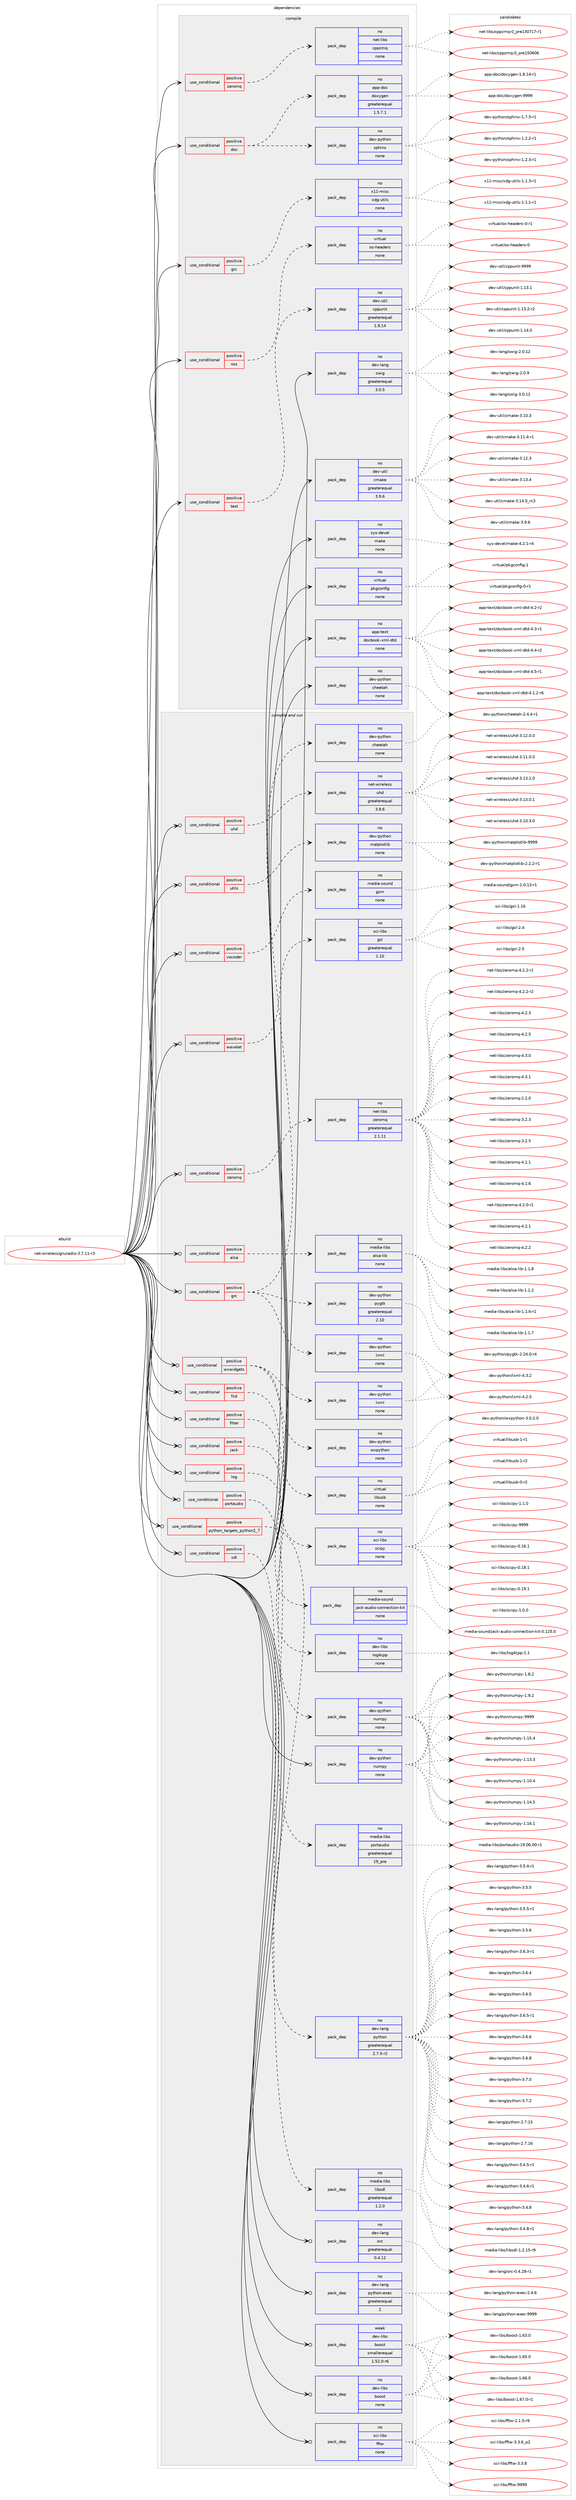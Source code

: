 digraph prolog {

# *************
# Graph options
# *************

newrank=true;
concentrate=true;
compound=true;
graph [rankdir=LR,fontname=Helvetica,fontsize=10,ranksep=1.5];#, ranksep=2.5, nodesep=0.2];
edge  [arrowhead=vee];
node  [fontname=Helvetica,fontsize=10];

# **********
# The ebuild
# **********

subgraph cluster_leftcol {
color=gray;
rank=same;
label=<<i>ebuild</i>>;
id [label="net-wireless/gnuradio-3.7.11-r3", color=red, width=4, href="../net-wireless/gnuradio-3.7.11-r3.svg"];
}

# ****************
# The dependencies
# ****************

subgraph cluster_midcol {
color=gray;
label=<<i>dependencies</i>>;
subgraph cluster_compile {
fillcolor="#eeeeee";
style=filled;
label=<<i>compile</i>>;
subgraph cond451208 {
dependency1680086 [label=<<TABLE BORDER="0" CELLBORDER="1" CELLSPACING="0" CELLPADDING="4"><TR><TD ROWSPAN="3" CELLPADDING="10">use_conditional</TD></TR><TR><TD>positive</TD></TR><TR><TD>doc</TD></TR></TABLE>>, shape=none, color=red];
subgraph pack1201374 {
dependency1680087 [label=<<TABLE BORDER="0" CELLBORDER="1" CELLSPACING="0" CELLPADDING="4" WIDTH="220"><TR><TD ROWSPAN="6" CELLPADDING="30">pack_dep</TD></TR><TR><TD WIDTH="110">no</TD></TR><TR><TD>app-doc</TD></TR><TR><TD>doxygen</TD></TR><TR><TD>greaterequal</TD></TR><TR><TD>1.5.7.1</TD></TR></TABLE>>, shape=none, color=blue];
}
dependency1680086:e -> dependency1680087:w [weight=20,style="dashed",arrowhead="vee"];
subgraph pack1201375 {
dependency1680088 [label=<<TABLE BORDER="0" CELLBORDER="1" CELLSPACING="0" CELLPADDING="4" WIDTH="220"><TR><TD ROWSPAN="6" CELLPADDING="30">pack_dep</TD></TR><TR><TD WIDTH="110">no</TD></TR><TR><TD>dev-python</TD></TR><TR><TD>sphinx</TD></TR><TR><TD>none</TD></TR><TR><TD></TD></TR></TABLE>>, shape=none, color=blue];
}
dependency1680086:e -> dependency1680088:w [weight=20,style="dashed",arrowhead="vee"];
}
id:e -> dependency1680086:w [weight=20,style="solid",arrowhead="vee"];
subgraph cond451209 {
dependency1680089 [label=<<TABLE BORDER="0" CELLBORDER="1" CELLSPACING="0" CELLPADDING="4"><TR><TD ROWSPAN="3" CELLPADDING="10">use_conditional</TD></TR><TR><TD>positive</TD></TR><TR><TD>grc</TD></TR></TABLE>>, shape=none, color=red];
subgraph pack1201376 {
dependency1680090 [label=<<TABLE BORDER="0" CELLBORDER="1" CELLSPACING="0" CELLPADDING="4" WIDTH="220"><TR><TD ROWSPAN="6" CELLPADDING="30">pack_dep</TD></TR><TR><TD WIDTH="110">no</TD></TR><TR><TD>x11-misc</TD></TR><TR><TD>xdg-utils</TD></TR><TR><TD>none</TD></TR><TR><TD></TD></TR></TABLE>>, shape=none, color=blue];
}
dependency1680089:e -> dependency1680090:w [weight=20,style="dashed",arrowhead="vee"];
}
id:e -> dependency1680089:w [weight=20,style="solid",arrowhead="vee"];
subgraph cond451210 {
dependency1680091 [label=<<TABLE BORDER="0" CELLBORDER="1" CELLSPACING="0" CELLPADDING="4"><TR><TD ROWSPAN="3" CELLPADDING="10">use_conditional</TD></TR><TR><TD>positive</TD></TR><TR><TD>oss</TD></TR></TABLE>>, shape=none, color=red];
subgraph pack1201377 {
dependency1680092 [label=<<TABLE BORDER="0" CELLBORDER="1" CELLSPACING="0" CELLPADDING="4" WIDTH="220"><TR><TD ROWSPAN="6" CELLPADDING="30">pack_dep</TD></TR><TR><TD WIDTH="110">no</TD></TR><TR><TD>virtual</TD></TR><TR><TD>os-headers</TD></TR><TR><TD>none</TD></TR><TR><TD></TD></TR></TABLE>>, shape=none, color=blue];
}
dependency1680091:e -> dependency1680092:w [weight=20,style="dashed",arrowhead="vee"];
}
id:e -> dependency1680091:w [weight=20,style="solid",arrowhead="vee"];
subgraph cond451211 {
dependency1680093 [label=<<TABLE BORDER="0" CELLBORDER="1" CELLSPACING="0" CELLPADDING="4"><TR><TD ROWSPAN="3" CELLPADDING="10">use_conditional</TD></TR><TR><TD>positive</TD></TR><TR><TD>test</TD></TR></TABLE>>, shape=none, color=red];
subgraph pack1201378 {
dependency1680094 [label=<<TABLE BORDER="0" CELLBORDER="1" CELLSPACING="0" CELLPADDING="4" WIDTH="220"><TR><TD ROWSPAN="6" CELLPADDING="30">pack_dep</TD></TR><TR><TD WIDTH="110">no</TD></TR><TR><TD>dev-util</TD></TR><TR><TD>cppunit</TD></TR><TR><TD>greaterequal</TD></TR><TR><TD>1.9.14</TD></TR></TABLE>>, shape=none, color=blue];
}
dependency1680093:e -> dependency1680094:w [weight=20,style="dashed",arrowhead="vee"];
}
id:e -> dependency1680093:w [weight=20,style="solid",arrowhead="vee"];
subgraph cond451212 {
dependency1680095 [label=<<TABLE BORDER="0" CELLBORDER="1" CELLSPACING="0" CELLPADDING="4"><TR><TD ROWSPAN="3" CELLPADDING="10">use_conditional</TD></TR><TR><TD>positive</TD></TR><TR><TD>zeromq</TD></TR></TABLE>>, shape=none, color=red];
subgraph pack1201379 {
dependency1680096 [label=<<TABLE BORDER="0" CELLBORDER="1" CELLSPACING="0" CELLPADDING="4" WIDTH="220"><TR><TD ROWSPAN="6" CELLPADDING="30">pack_dep</TD></TR><TR><TD WIDTH="110">no</TD></TR><TR><TD>net-libs</TD></TR><TR><TD>cppzmq</TD></TR><TR><TD>none</TD></TR><TR><TD></TD></TR></TABLE>>, shape=none, color=blue];
}
dependency1680095:e -> dependency1680096:w [weight=20,style="dashed",arrowhead="vee"];
}
id:e -> dependency1680095:w [weight=20,style="solid",arrowhead="vee"];
subgraph pack1201380 {
dependency1680097 [label=<<TABLE BORDER="0" CELLBORDER="1" CELLSPACING="0" CELLPADDING="4" WIDTH="220"><TR><TD ROWSPAN="6" CELLPADDING="30">pack_dep</TD></TR><TR><TD WIDTH="110">no</TD></TR><TR><TD>app-text</TD></TR><TR><TD>docbook-xml-dtd</TD></TR><TR><TD>none</TD></TR><TR><TD></TD></TR></TABLE>>, shape=none, color=blue];
}
id:e -> dependency1680097:w [weight=20,style="solid",arrowhead="vee"];
subgraph pack1201381 {
dependency1680098 [label=<<TABLE BORDER="0" CELLBORDER="1" CELLSPACING="0" CELLPADDING="4" WIDTH="220"><TR><TD ROWSPAN="6" CELLPADDING="30">pack_dep</TD></TR><TR><TD WIDTH="110">no</TD></TR><TR><TD>dev-lang</TD></TR><TR><TD>swig</TD></TR><TR><TD>greaterequal</TD></TR><TR><TD>3.0.5</TD></TR></TABLE>>, shape=none, color=blue];
}
id:e -> dependency1680098:w [weight=20,style="solid",arrowhead="vee"];
subgraph pack1201382 {
dependency1680099 [label=<<TABLE BORDER="0" CELLBORDER="1" CELLSPACING="0" CELLPADDING="4" WIDTH="220"><TR><TD ROWSPAN="6" CELLPADDING="30">pack_dep</TD></TR><TR><TD WIDTH="110">no</TD></TR><TR><TD>dev-python</TD></TR><TR><TD>cheetah</TD></TR><TR><TD>none</TD></TR><TR><TD></TD></TR></TABLE>>, shape=none, color=blue];
}
id:e -> dependency1680099:w [weight=20,style="solid",arrowhead="vee"];
subgraph pack1201383 {
dependency1680100 [label=<<TABLE BORDER="0" CELLBORDER="1" CELLSPACING="0" CELLPADDING="4" WIDTH="220"><TR><TD ROWSPAN="6" CELLPADDING="30">pack_dep</TD></TR><TR><TD WIDTH="110">no</TD></TR><TR><TD>dev-util</TD></TR><TR><TD>cmake</TD></TR><TR><TD>greaterequal</TD></TR><TR><TD>3.9.6</TD></TR></TABLE>>, shape=none, color=blue];
}
id:e -> dependency1680100:w [weight=20,style="solid",arrowhead="vee"];
subgraph pack1201384 {
dependency1680101 [label=<<TABLE BORDER="0" CELLBORDER="1" CELLSPACING="0" CELLPADDING="4" WIDTH="220"><TR><TD ROWSPAN="6" CELLPADDING="30">pack_dep</TD></TR><TR><TD WIDTH="110">no</TD></TR><TR><TD>sys-devel</TD></TR><TR><TD>make</TD></TR><TR><TD>none</TD></TR><TR><TD></TD></TR></TABLE>>, shape=none, color=blue];
}
id:e -> dependency1680101:w [weight=20,style="solid",arrowhead="vee"];
subgraph pack1201385 {
dependency1680102 [label=<<TABLE BORDER="0" CELLBORDER="1" CELLSPACING="0" CELLPADDING="4" WIDTH="220"><TR><TD ROWSPAN="6" CELLPADDING="30">pack_dep</TD></TR><TR><TD WIDTH="110">no</TD></TR><TR><TD>virtual</TD></TR><TR><TD>pkgconfig</TD></TR><TR><TD>none</TD></TR><TR><TD></TD></TR></TABLE>>, shape=none, color=blue];
}
id:e -> dependency1680102:w [weight=20,style="solid",arrowhead="vee"];
}
subgraph cluster_compileandrun {
fillcolor="#eeeeee";
style=filled;
label=<<i>compile and run</i>>;
subgraph cond451213 {
dependency1680103 [label=<<TABLE BORDER="0" CELLBORDER="1" CELLSPACING="0" CELLPADDING="4"><TR><TD ROWSPAN="3" CELLPADDING="10">use_conditional</TD></TR><TR><TD>positive</TD></TR><TR><TD>alsa</TD></TR></TABLE>>, shape=none, color=red];
subgraph pack1201386 {
dependency1680104 [label=<<TABLE BORDER="0" CELLBORDER="1" CELLSPACING="0" CELLPADDING="4" WIDTH="220"><TR><TD ROWSPAN="6" CELLPADDING="30">pack_dep</TD></TR><TR><TD WIDTH="110">no</TD></TR><TR><TD>media-libs</TD></TR><TR><TD>alsa-lib</TD></TR><TR><TD>none</TD></TR><TR><TD></TD></TR></TABLE>>, shape=none, color=blue];
}
dependency1680103:e -> dependency1680104:w [weight=20,style="dashed",arrowhead="vee"];
}
id:e -> dependency1680103:w [weight=20,style="solid",arrowhead="odotvee"];
subgraph cond451214 {
dependency1680105 [label=<<TABLE BORDER="0" CELLBORDER="1" CELLSPACING="0" CELLPADDING="4"><TR><TD ROWSPAN="3" CELLPADDING="10">use_conditional</TD></TR><TR><TD>positive</TD></TR><TR><TD>fcd</TD></TR></TABLE>>, shape=none, color=red];
subgraph pack1201387 {
dependency1680106 [label=<<TABLE BORDER="0" CELLBORDER="1" CELLSPACING="0" CELLPADDING="4" WIDTH="220"><TR><TD ROWSPAN="6" CELLPADDING="30">pack_dep</TD></TR><TR><TD WIDTH="110">no</TD></TR><TR><TD>virtual</TD></TR><TR><TD>libusb</TD></TR><TR><TD>none</TD></TR><TR><TD></TD></TR></TABLE>>, shape=none, color=blue];
}
dependency1680105:e -> dependency1680106:w [weight=20,style="dashed",arrowhead="vee"];
}
id:e -> dependency1680105:w [weight=20,style="solid",arrowhead="odotvee"];
subgraph cond451215 {
dependency1680107 [label=<<TABLE BORDER="0" CELLBORDER="1" CELLSPACING="0" CELLPADDING="4"><TR><TD ROWSPAN="3" CELLPADDING="10">use_conditional</TD></TR><TR><TD>positive</TD></TR><TR><TD>filter</TD></TR></TABLE>>, shape=none, color=red];
subgraph pack1201388 {
dependency1680108 [label=<<TABLE BORDER="0" CELLBORDER="1" CELLSPACING="0" CELLPADDING="4" WIDTH="220"><TR><TD ROWSPAN="6" CELLPADDING="30">pack_dep</TD></TR><TR><TD WIDTH="110">no</TD></TR><TR><TD>sci-libs</TD></TR><TR><TD>scipy</TD></TR><TR><TD>none</TD></TR><TR><TD></TD></TR></TABLE>>, shape=none, color=blue];
}
dependency1680107:e -> dependency1680108:w [weight=20,style="dashed",arrowhead="vee"];
}
id:e -> dependency1680107:w [weight=20,style="solid",arrowhead="odotvee"];
subgraph cond451216 {
dependency1680109 [label=<<TABLE BORDER="0" CELLBORDER="1" CELLSPACING="0" CELLPADDING="4"><TR><TD ROWSPAN="3" CELLPADDING="10">use_conditional</TD></TR><TR><TD>positive</TD></TR><TR><TD>grc</TD></TR></TABLE>>, shape=none, color=red];
subgraph pack1201389 {
dependency1680110 [label=<<TABLE BORDER="0" CELLBORDER="1" CELLSPACING="0" CELLPADDING="4" WIDTH="220"><TR><TD ROWSPAN="6" CELLPADDING="30">pack_dep</TD></TR><TR><TD WIDTH="110">no</TD></TR><TR><TD>dev-python</TD></TR><TR><TD>cheetah</TD></TR><TR><TD>none</TD></TR><TR><TD></TD></TR></TABLE>>, shape=none, color=blue];
}
dependency1680109:e -> dependency1680110:w [weight=20,style="dashed",arrowhead="vee"];
subgraph pack1201390 {
dependency1680111 [label=<<TABLE BORDER="0" CELLBORDER="1" CELLSPACING="0" CELLPADDING="4" WIDTH="220"><TR><TD ROWSPAN="6" CELLPADDING="30">pack_dep</TD></TR><TR><TD WIDTH="110">no</TD></TR><TR><TD>dev-python</TD></TR><TR><TD>lxml</TD></TR><TR><TD>none</TD></TR><TR><TD></TD></TR></TABLE>>, shape=none, color=blue];
}
dependency1680109:e -> dependency1680111:w [weight=20,style="dashed",arrowhead="vee"];
subgraph pack1201391 {
dependency1680112 [label=<<TABLE BORDER="0" CELLBORDER="1" CELLSPACING="0" CELLPADDING="4" WIDTH="220"><TR><TD ROWSPAN="6" CELLPADDING="30">pack_dep</TD></TR><TR><TD WIDTH="110">no</TD></TR><TR><TD>dev-python</TD></TR><TR><TD>pygtk</TD></TR><TR><TD>greaterequal</TD></TR><TR><TD>2.10</TD></TR></TABLE>>, shape=none, color=blue];
}
dependency1680109:e -> dependency1680112:w [weight=20,style="dashed",arrowhead="vee"];
}
id:e -> dependency1680109:w [weight=20,style="solid",arrowhead="odotvee"];
subgraph cond451217 {
dependency1680113 [label=<<TABLE BORDER="0" CELLBORDER="1" CELLSPACING="0" CELLPADDING="4"><TR><TD ROWSPAN="3" CELLPADDING="10">use_conditional</TD></TR><TR><TD>positive</TD></TR><TR><TD>jack</TD></TR></TABLE>>, shape=none, color=red];
subgraph pack1201392 {
dependency1680114 [label=<<TABLE BORDER="0" CELLBORDER="1" CELLSPACING="0" CELLPADDING="4" WIDTH="220"><TR><TD ROWSPAN="6" CELLPADDING="30">pack_dep</TD></TR><TR><TD WIDTH="110">no</TD></TR><TR><TD>media-sound</TD></TR><TR><TD>jack-audio-connection-kit</TD></TR><TR><TD>none</TD></TR><TR><TD></TD></TR></TABLE>>, shape=none, color=blue];
}
dependency1680113:e -> dependency1680114:w [weight=20,style="dashed",arrowhead="vee"];
}
id:e -> dependency1680113:w [weight=20,style="solid",arrowhead="odotvee"];
subgraph cond451218 {
dependency1680115 [label=<<TABLE BORDER="0" CELLBORDER="1" CELLSPACING="0" CELLPADDING="4"><TR><TD ROWSPAN="3" CELLPADDING="10">use_conditional</TD></TR><TR><TD>positive</TD></TR><TR><TD>log</TD></TR></TABLE>>, shape=none, color=red];
subgraph pack1201393 {
dependency1680116 [label=<<TABLE BORDER="0" CELLBORDER="1" CELLSPACING="0" CELLPADDING="4" WIDTH="220"><TR><TD ROWSPAN="6" CELLPADDING="30">pack_dep</TD></TR><TR><TD WIDTH="110">no</TD></TR><TR><TD>dev-libs</TD></TR><TR><TD>log4cpp</TD></TR><TR><TD>none</TD></TR><TR><TD></TD></TR></TABLE>>, shape=none, color=blue];
}
dependency1680115:e -> dependency1680116:w [weight=20,style="dashed",arrowhead="vee"];
}
id:e -> dependency1680115:w [weight=20,style="solid",arrowhead="odotvee"];
subgraph cond451219 {
dependency1680117 [label=<<TABLE BORDER="0" CELLBORDER="1" CELLSPACING="0" CELLPADDING="4"><TR><TD ROWSPAN="3" CELLPADDING="10">use_conditional</TD></TR><TR><TD>positive</TD></TR><TR><TD>portaudio</TD></TR></TABLE>>, shape=none, color=red];
subgraph pack1201394 {
dependency1680118 [label=<<TABLE BORDER="0" CELLBORDER="1" CELLSPACING="0" CELLPADDING="4" WIDTH="220"><TR><TD ROWSPAN="6" CELLPADDING="30">pack_dep</TD></TR><TR><TD WIDTH="110">no</TD></TR><TR><TD>media-libs</TD></TR><TR><TD>portaudio</TD></TR><TR><TD>greaterequal</TD></TR><TR><TD>19_pre</TD></TR></TABLE>>, shape=none, color=blue];
}
dependency1680117:e -> dependency1680118:w [weight=20,style="dashed",arrowhead="vee"];
}
id:e -> dependency1680117:w [weight=20,style="solid",arrowhead="odotvee"];
subgraph cond451220 {
dependency1680119 [label=<<TABLE BORDER="0" CELLBORDER="1" CELLSPACING="0" CELLPADDING="4"><TR><TD ROWSPAN="3" CELLPADDING="10">use_conditional</TD></TR><TR><TD>positive</TD></TR><TR><TD>python_targets_python2_7</TD></TR></TABLE>>, shape=none, color=red];
subgraph pack1201395 {
dependency1680120 [label=<<TABLE BORDER="0" CELLBORDER="1" CELLSPACING="0" CELLPADDING="4" WIDTH="220"><TR><TD ROWSPAN="6" CELLPADDING="30">pack_dep</TD></TR><TR><TD WIDTH="110">no</TD></TR><TR><TD>dev-lang</TD></TR><TR><TD>python</TD></TR><TR><TD>greaterequal</TD></TR><TR><TD>2.7.5-r2</TD></TR></TABLE>>, shape=none, color=blue];
}
dependency1680119:e -> dependency1680120:w [weight=20,style="dashed",arrowhead="vee"];
}
id:e -> dependency1680119:w [weight=20,style="solid",arrowhead="odotvee"];
subgraph cond451221 {
dependency1680121 [label=<<TABLE BORDER="0" CELLBORDER="1" CELLSPACING="0" CELLPADDING="4"><TR><TD ROWSPAN="3" CELLPADDING="10">use_conditional</TD></TR><TR><TD>positive</TD></TR><TR><TD>sdl</TD></TR></TABLE>>, shape=none, color=red];
subgraph pack1201396 {
dependency1680122 [label=<<TABLE BORDER="0" CELLBORDER="1" CELLSPACING="0" CELLPADDING="4" WIDTH="220"><TR><TD ROWSPAN="6" CELLPADDING="30">pack_dep</TD></TR><TR><TD WIDTH="110">no</TD></TR><TR><TD>media-libs</TD></TR><TR><TD>libsdl</TD></TR><TR><TD>greaterequal</TD></TR><TR><TD>1.2.0</TD></TR></TABLE>>, shape=none, color=blue];
}
dependency1680121:e -> dependency1680122:w [weight=20,style="dashed",arrowhead="vee"];
}
id:e -> dependency1680121:w [weight=20,style="solid",arrowhead="odotvee"];
subgraph cond451222 {
dependency1680123 [label=<<TABLE BORDER="0" CELLBORDER="1" CELLSPACING="0" CELLPADDING="4"><TR><TD ROWSPAN="3" CELLPADDING="10">use_conditional</TD></TR><TR><TD>positive</TD></TR><TR><TD>uhd</TD></TR></TABLE>>, shape=none, color=red];
subgraph pack1201397 {
dependency1680124 [label=<<TABLE BORDER="0" CELLBORDER="1" CELLSPACING="0" CELLPADDING="4" WIDTH="220"><TR><TD ROWSPAN="6" CELLPADDING="30">pack_dep</TD></TR><TR><TD WIDTH="110">no</TD></TR><TR><TD>net-wireless</TD></TR><TR><TD>uhd</TD></TR><TR><TD>greaterequal</TD></TR><TR><TD>3.9.6</TD></TR></TABLE>>, shape=none, color=blue];
}
dependency1680123:e -> dependency1680124:w [weight=20,style="dashed",arrowhead="vee"];
}
id:e -> dependency1680123:w [weight=20,style="solid",arrowhead="odotvee"];
subgraph cond451223 {
dependency1680125 [label=<<TABLE BORDER="0" CELLBORDER="1" CELLSPACING="0" CELLPADDING="4"><TR><TD ROWSPAN="3" CELLPADDING="10">use_conditional</TD></TR><TR><TD>positive</TD></TR><TR><TD>utils</TD></TR></TABLE>>, shape=none, color=red];
subgraph pack1201398 {
dependency1680126 [label=<<TABLE BORDER="0" CELLBORDER="1" CELLSPACING="0" CELLPADDING="4" WIDTH="220"><TR><TD ROWSPAN="6" CELLPADDING="30">pack_dep</TD></TR><TR><TD WIDTH="110">no</TD></TR><TR><TD>dev-python</TD></TR><TR><TD>matplotlib</TD></TR><TR><TD>none</TD></TR><TR><TD></TD></TR></TABLE>>, shape=none, color=blue];
}
dependency1680125:e -> dependency1680126:w [weight=20,style="dashed",arrowhead="vee"];
}
id:e -> dependency1680125:w [weight=20,style="solid",arrowhead="odotvee"];
subgraph cond451224 {
dependency1680127 [label=<<TABLE BORDER="0" CELLBORDER="1" CELLSPACING="0" CELLPADDING="4"><TR><TD ROWSPAN="3" CELLPADDING="10">use_conditional</TD></TR><TR><TD>positive</TD></TR><TR><TD>vocoder</TD></TR></TABLE>>, shape=none, color=red];
subgraph pack1201399 {
dependency1680128 [label=<<TABLE BORDER="0" CELLBORDER="1" CELLSPACING="0" CELLPADDING="4" WIDTH="220"><TR><TD ROWSPAN="6" CELLPADDING="30">pack_dep</TD></TR><TR><TD WIDTH="110">no</TD></TR><TR><TD>media-sound</TD></TR><TR><TD>gsm</TD></TR><TR><TD>none</TD></TR><TR><TD></TD></TR></TABLE>>, shape=none, color=blue];
}
dependency1680127:e -> dependency1680128:w [weight=20,style="dashed",arrowhead="vee"];
}
id:e -> dependency1680127:w [weight=20,style="solid",arrowhead="odotvee"];
subgraph cond451225 {
dependency1680129 [label=<<TABLE BORDER="0" CELLBORDER="1" CELLSPACING="0" CELLPADDING="4"><TR><TD ROWSPAN="3" CELLPADDING="10">use_conditional</TD></TR><TR><TD>positive</TD></TR><TR><TD>wavelet</TD></TR></TABLE>>, shape=none, color=red];
subgraph pack1201400 {
dependency1680130 [label=<<TABLE BORDER="0" CELLBORDER="1" CELLSPACING="0" CELLPADDING="4" WIDTH="220"><TR><TD ROWSPAN="6" CELLPADDING="30">pack_dep</TD></TR><TR><TD WIDTH="110">no</TD></TR><TR><TD>sci-libs</TD></TR><TR><TD>gsl</TD></TR><TR><TD>greaterequal</TD></TR><TR><TD>1.10</TD></TR></TABLE>>, shape=none, color=blue];
}
dependency1680129:e -> dependency1680130:w [weight=20,style="dashed",arrowhead="vee"];
}
id:e -> dependency1680129:w [weight=20,style="solid",arrowhead="odotvee"];
subgraph cond451226 {
dependency1680131 [label=<<TABLE BORDER="0" CELLBORDER="1" CELLSPACING="0" CELLPADDING="4"><TR><TD ROWSPAN="3" CELLPADDING="10">use_conditional</TD></TR><TR><TD>positive</TD></TR><TR><TD>wxwidgets</TD></TR></TABLE>>, shape=none, color=red];
subgraph pack1201401 {
dependency1680132 [label=<<TABLE BORDER="0" CELLBORDER="1" CELLSPACING="0" CELLPADDING="4" WIDTH="220"><TR><TD ROWSPAN="6" CELLPADDING="30">pack_dep</TD></TR><TR><TD WIDTH="110">no</TD></TR><TR><TD>dev-python</TD></TR><TR><TD>lxml</TD></TR><TR><TD>none</TD></TR><TR><TD></TD></TR></TABLE>>, shape=none, color=blue];
}
dependency1680131:e -> dependency1680132:w [weight=20,style="dashed",arrowhead="vee"];
subgraph pack1201402 {
dependency1680133 [label=<<TABLE BORDER="0" CELLBORDER="1" CELLSPACING="0" CELLPADDING="4" WIDTH="220"><TR><TD ROWSPAN="6" CELLPADDING="30">pack_dep</TD></TR><TR><TD WIDTH="110">no</TD></TR><TR><TD>dev-python</TD></TR><TR><TD>numpy</TD></TR><TR><TD>none</TD></TR><TR><TD></TD></TR></TABLE>>, shape=none, color=blue];
}
dependency1680131:e -> dependency1680133:w [weight=20,style="dashed",arrowhead="vee"];
subgraph pack1201403 {
dependency1680134 [label=<<TABLE BORDER="0" CELLBORDER="1" CELLSPACING="0" CELLPADDING="4" WIDTH="220"><TR><TD ROWSPAN="6" CELLPADDING="30">pack_dep</TD></TR><TR><TD WIDTH="110">no</TD></TR><TR><TD>dev-python</TD></TR><TR><TD>wxpython</TD></TR><TR><TD>none</TD></TR><TR><TD></TD></TR></TABLE>>, shape=none, color=blue];
}
dependency1680131:e -> dependency1680134:w [weight=20,style="dashed",arrowhead="vee"];
}
id:e -> dependency1680131:w [weight=20,style="solid",arrowhead="odotvee"];
subgraph cond451227 {
dependency1680135 [label=<<TABLE BORDER="0" CELLBORDER="1" CELLSPACING="0" CELLPADDING="4"><TR><TD ROWSPAN="3" CELLPADDING="10">use_conditional</TD></TR><TR><TD>positive</TD></TR><TR><TD>zeromq</TD></TR></TABLE>>, shape=none, color=red];
subgraph pack1201404 {
dependency1680136 [label=<<TABLE BORDER="0" CELLBORDER="1" CELLSPACING="0" CELLPADDING="4" WIDTH="220"><TR><TD ROWSPAN="6" CELLPADDING="30">pack_dep</TD></TR><TR><TD WIDTH="110">no</TD></TR><TR><TD>net-libs</TD></TR><TR><TD>zeromq</TD></TR><TR><TD>greaterequal</TD></TR><TR><TD>2.1.11</TD></TR></TABLE>>, shape=none, color=blue];
}
dependency1680135:e -> dependency1680136:w [weight=20,style="dashed",arrowhead="vee"];
}
id:e -> dependency1680135:w [weight=20,style="solid",arrowhead="odotvee"];
subgraph pack1201405 {
dependency1680137 [label=<<TABLE BORDER="0" CELLBORDER="1" CELLSPACING="0" CELLPADDING="4" WIDTH="220"><TR><TD ROWSPAN="6" CELLPADDING="30">pack_dep</TD></TR><TR><TD WIDTH="110">no</TD></TR><TR><TD>dev-lang</TD></TR><TR><TD>orc</TD></TR><TR><TD>greaterequal</TD></TR><TR><TD>0.4.12</TD></TR></TABLE>>, shape=none, color=blue];
}
id:e -> dependency1680137:w [weight=20,style="solid",arrowhead="odotvee"];
subgraph pack1201406 {
dependency1680138 [label=<<TABLE BORDER="0" CELLBORDER="1" CELLSPACING="0" CELLPADDING="4" WIDTH="220"><TR><TD ROWSPAN="6" CELLPADDING="30">pack_dep</TD></TR><TR><TD WIDTH="110">no</TD></TR><TR><TD>dev-lang</TD></TR><TR><TD>python-exec</TD></TR><TR><TD>greaterequal</TD></TR><TR><TD>2</TD></TR></TABLE>>, shape=none, color=blue];
}
id:e -> dependency1680138:w [weight=20,style="solid",arrowhead="odotvee"];
subgraph pack1201407 {
dependency1680139 [label=<<TABLE BORDER="0" CELLBORDER="1" CELLSPACING="0" CELLPADDING="4" WIDTH="220"><TR><TD ROWSPAN="6" CELLPADDING="30">pack_dep</TD></TR><TR><TD WIDTH="110">no</TD></TR><TR><TD>dev-libs</TD></TR><TR><TD>boost</TD></TR><TR><TD>none</TD></TR><TR><TD></TD></TR></TABLE>>, shape=none, color=blue];
}
id:e -> dependency1680139:w [weight=20,style="solid",arrowhead="odotvee"];
subgraph pack1201408 {
dependency1680140 [label=<<TABLE BORDER="0" CELLBORDER="1" CELLSPACING="0" CELLPADDING="4" WIDTH="220"><TR><TD ROWSPAN="6" CELLPADDING="30">pack_dep</TD></TR><TR><TD WIDTH="110">no</TD></TR><TR><TD>dev-python</TD></TR><TR><TD>numpy</TD></TR><TR><TD>none</TD></TR><TR><TD></TD></TR></TABLE>>, shape=none, color=blue];
}
id:e -> dependency1680140:w [weight=20,style="solid",arrowhead="odotvee"];
subgraph pack1201409 {
dependency1680141 [label=<<TABLE BORDER="0" CELLBORDER="1" CELLSPACING="0" CELLPADDING="4" WIDTH="220"><TR><TD ROWSPAN="6" CELLPADDING="30">pack_dep</TD></TR><TR><TD WIDTH="110">no</TD></TR><TR><TD>sci-libs</TD></TR><TR><TD>fftw</TD></TR><TR><TD>none</TD></TR><TR><TD></TD></TR></TABLE>>, shape=none, color=blue];
}
id:e -> dependency1680141:w [weight=20,style="solid",arrowhead="odotvee"];
subgraph pack1201410 {
dependency1680142 [label=<<TABLE BORDER="0" CELLBORDER="1" CELLSPACING="0" CELLPADDING="4" WIDTH="220"><TR><TD ROWSPAN="6" CELLPADDING="30">pack_dep</TD></TR><TR><TD WIDTH="110">weak</TD></TR><TR><TD>dev-libs</TD></TR><TR><TD>boost</TD></TR><TR><TD>smallerequal</TD></TR><TR><TD>1.52.0-r6</TD></TR></TABLE>>, shape=none, color=blue];
}
id:e -> dependency1680142:w [weight=20,style="solid",arrowhead="odotvee"];
}
subgraph cluster_run {
fillcolor="#eeeeee";
style=filled;
label=<<i>run</i>>;
}
}

# **************
# The candidates
# **************

subgraph cluster_choices {
rank=same;
color=gray;
label=<<i>candidates</i>>;

subgraph choice1201374 {
color=black;
nodesep=1;
choice97112112451001119947100111120121103101110454946564649524511449 [label="app-doc/doxygen-1.8.14-r1", color=red, width=4,href="../app-doc/doxygen-1.8.14-r1.svg"];
choice971121124510011199471001111201211031011104557575757 [label="app-doc/doxygen-9999", color=red, width=4,href="../app-doc/doxygen-9999.svg"];
dependency1680087:e -> choice97112112451001119947100111120121103101110454946564649524511449:w [style=dotted,weight="100"];
dependency1680087:e -> choice971121124510011199471001111201211031011104557575757:w [style=dotted,weight="100"];
}
subgraph choice1201375 {
color=black;
nodesep=1;
choice10010111845112121116104111110471151121041051101204549465046504511449 [label="dev-python/sphinx-1.2.2-r1", color=red, width=4,href="../dev-python/sphinx-1.2.2-r1.svg"];
choice10010111845112121116104111110471151121041051101204549465046514511449 [label="dev-python/sphinx-1.2.3-r1", color=red, width=4,href="../dev-python/sphinx-1.2.3-r1.svg"];
choice10010111845112121116104111110471151121041051101204549465546534511449 [label="dev-python/sphinx-1.7.5-r1", color=red, width=4,href="../dev-python/sphinx-1.7.5-r1.svg"];
dependency1680088:e -> choice10010111845112121116104111110471151121041051101204549465046504511449:w [style=dotted,weight="100"];
dependency1680088:e -> choice10010111845112121116104111110471151121041051101204549465046514511449:w [style=dotted,weight="100"];
dependency1680088:e -> choice10010111845112121116104111110471151121041051101204549465546534511449:w [style=dotted,weight="100"];
}
subgraph choice1201376 {
color=black;
nodesep=1;
choice1204949451091051159947120100103451171161051081154549464946494511449 [label="x11-misc/xdg-utils-1.1.1-r1", color=red, width=4,href="../x11-misc/xdg-utils-1.1.1-r1.svg"];
choice1204949451091051159947120100103451171161051081154549464946514511449 [label="x11-misc/xdg-utils-1.1.3-r1", color=red, width=4,href="../x11-misc/xdg-utils-1.1.3-r1.svg"];
dependency1680090:e -> choice1204949451091051159947120100103451171161051081154549464946494511449:w [style=dotted,weight="100"];
dependency1680090:e -> choice1204949451091051159947120100103451171161051081154549464946514511449:w [style=dotted,weight="100"];
}
subgraph choice1201377 {
color=black;
nodesep=1;
choice118105114116117971084711111545104101971001011141154548 [label="virtual/os-headers-0", color=red, width=4,href="../virtual/os-headers-0.svg"];
choice1181051141161179710847111115451041019710010111411545484511449 [label="virtual/os-headers-0-r1", color=red, width=4,href="../virtual/os-headers-0-r1.svg"];
dependency1680092:e -> choice118105114116117971084711111545104101971001011141154548:w [style=dotted,weight="100"];
dependency1680092:e -> choice1181051141161179710847111115451041019710010111411545484511449:w [style=dotted,weight="100"];
}
subgraph choice1201378 {
color=black;
nodesep=1;
choice10010111845117116105108479911211211711010511645494649514649 [label="dev-util/cppunit-1.13.1", color=red, width=4,href="../dev-util/cppunit-1.13.1.svg"];
choice100101118451171161051084799112112117110105116454946495146504511450 [label="dev-util/cppunit-1.13.2-r2", color=red, width=4,href="../dev-util/cppunit-1.13.2-r2.svg"];
choice10010111845117116105108479911211211711010511645494649524648 [label="dev-util/cppunit-1.14.0", color=red, width=4,href="../dev-util/cppunit-1.14.0.svg"];
choice1001011184511711610510847991121121171101051164557575757 [label="dev-util/cppunit-9999", color=red, width=4,href="../dev-util/cppunit-9999.svg"];
dependency1680094:e -> choice10010111845117116105108479911211211711010511645494649514649:w [style=dotted,weight="100"];
dependency1680094:e -> choice100101118451171161051084799112112117110105116454946495146504511450:w [style=dotted,weight="100"];
dependency1680094:e -> choice10010111845117116105108479911211211711010511645494649524648:w [style=dotted,weight="100"];
dependency1680094:e -> choice1001011184511711610510847991121121171101051164557575757:w [style=dotted,weight="100"];
}
subgraph choice1201379 {
color=black;
nodesep=1;
choice110101116451081059811547991121121221091134548951121141014951485549554511449 [label="net-libs/cppzmq-0_pre130717-r1", color=red, width=4,href="../net-libs/cppzmq-0_pre130717-r1.svg"];
choice11010111645108105981154799112112122109113454895112114101495348544854 [label="net-libs/cppzmq-0_pre150606", color=red, width=4,href="../net-libs/cppzmq-0_pre150606.svg"];
dependency1680096:e -> choice110101116451081059811547991121121221091134548951121141014951485549554511449:w [style=dotted,weight="100"];
dependency1680096:e -> choice11010111645108105981154799112112122109113454895112114101495348544854:w [style=dotted,weight="100"];
}
subgraph choice1201380 {
color=black;
nodesep=1;
choice971121124511610112011647100111999811111110745120109108451001161004552464946504511454 [label="app-text/docbook-xml-dtd-4.1.2-r6", color=red, width=4,href="../app-text/docbook-xml-dtd-4.1.2-r6.svg"];
choice97112112451161011201164710011199981111111074512010910845100116100455246504511450 [label="app-text/docbook-xml-dtd-4.2-r2", color=red, width=4,href="../app-text/docbook-xml-dtd-4.2-r2.svg"];
choice97112112451161011201164710011199981111111074512010910845100116100455246514511449 [label="app-text/docbook-xml-dtd-4.3-r1", color=red, width=4,href="../app-text/docbook-xml-dtd-4.3-r1.svg"];
choice97112112451161011201164710011199981111111074512010910845100116100455246524511450 [label="app-text/docbook-xml-dtd-4.4-r2", color=red, width=4,href="../app-text/docbook-xml-dtd-4.4-r2.svg"];
choice97112112451161011201164710011199981111111074512010910845100116100455246534511449 [label="app-text/docbook-xml-dtd-4.5-r1", color=red, width=4,href="../app-text/docbook-xml-dtd-4.5-r1.svg"];
dependency1680097:e -> choice971121124511610112011647100111999811111110745120109108451001161004552464946504511454:w [style=dotted,weight="100"];
dependency1680097:e -> choice97112112451161011201164710011199981111111074512010910845100116100455246504511450:w [style=dotted,weight="100"];
dependency1680097:e -> choice97112112451161011201164710011199981111111074512010910845100116100455246514511449:w [style=dotted,weight="100"];
dependency1680097:e -> choice97112112451161011201164710011199981111111074512010910845100116100455246524511450:w [style=dotted,weight="100"];
dependency1680097:e -> choice97112112451161011201164710011199981111111074512010910845100116100455246534511449:w [style=dotted,weight="100"];
}
subgraph choice1201381 {
color=black;
nodesep=1;
choice10010111845108971101034711511910510345504648464950 [label="dev-lang/swig-2.0.12", color=red, width=4,href="../dev-lang/swig-2.0.12.svg"];
choice100101118451089711010347115119105103455046484657 [label="dev-lang/swig-2.0.9", color=red, width=4,href="../dev-lang/swig-2.0.9.svg"];
choice10010111845108971101034711511910510345514648464950 [label="dev-lang/swig-3.0.12", color=red, width=4,href="../dev-lang/swig-3.0.12.svg"];
dependency1680098:e -> choice10010111845108971101034711511910510345504648464950:w [style=dotted,weight="100"];
dependency1680098:e -> choice100101118451089711010347115119105103455046484657:w [style=dotted,weight="100"];
dependency1680098:e -> choice10010111845108971101034711511910510345514648464950:w [style=dotted,weight="100"];
}
subgraph choice1201382 {
color=black;
nodesep=1;
choice100101118451121211161041111104799104101101116971044550465246524511449 [label="dev-python/cheetah-2.4.4-r1", color=red, width=4,href="../dev-python/cheetah-2.4.4-r1.svg"];
dependency1680099:e -> choice100101118451121211161041111104799104101101116971044550465246524511449:w [style=dotted,weight="100"];
}
subgraph choice1201383 {
color=black;
nodesep=1;
choice1001011184511711610510847991099710710145514649484651 [label="dev-util/cmake-3.10.3", color=red, width=4,href="../dev-util/cmake-3.10.3.svg"];
choice10010111845117116105108479910997107101455146494946524511449 [label="dev-util/cmake-3.11.4-r1", color=red, width=4,href="../dev-util/cmake-3.11.4-r1.svg"];
choice1001011184511711610510847991099710710145514649504651 [label="dev-util/cmake-3.12.3", color=red, width=4,href="../dev-util/cmake-3.12.3.svg"];
choice1001011184511711610510847991099710710145514649514652 [label="dev-util/cmake-3.13.4", color=red, width=4,href="../dev-util/cmake-3.13.4.svg"];
choice1001011184511711610510847991099710710145514649524648951149951 [label="dev-util/cmake-3.14.0_rc3", color=red, width=4,href="../dev-util/cmake-3.14.0_rc3.svg"];
choice10010111845117116105108479910997107101455146574654 [label="dev-util/cmake-3.9.6", color=red, width=4,href="../dev-util/cmake-3.9.6.svg"];
dependency1680100:e -> choice1001011184511711610510847991099710710145514649484651:w [style=dotted,weight="100"];
dependency1680100:e -> choice10010111845117116105108479910997107101455146494946524511449:w [style=dotted,weight="100"];
dependency1680100:e -> choice1001011184511711610510847991099710710145514649504651:w [style=dotted,weight="100"];
dependency1680100:e -> choice1001011184511711610510847991099710710145514649514652:w [style=dotted,weight="100"];
dependency1680100:e -> choice1001011184511711610510847991099710710145514649524648951149951:w [style=dotted,weight="100"];
dependency1680100:e -> choice10010111845117116105108479910997107101455146574654:w [style=dotted,weight="100"];
}
subgraph choice1201384 {
color=black;
nodesep=1;
choice1151211154510010111810110847109971071014552465046494511452 [label="sys-devel/make-4.2.1-r4", color=red, width=4,href="../sys-devel/make-4.2.1-r4.svg"];
dependency1680101:e -> choice1151211154510010111810110847109971071014552465046494511452:w [style=dotted,weight="100"];
}
subgraph choice1201385 {
color=black;
nodesep=1;
choice11810511411611797108471121071039911111010210510345484511449 [label="virtual/pkgconfig-0-r1", color=red, width=4,href="../virtual/pkgconfig-0-r1.svg"];
choice1181051141161179710847112107103991111101021051034549 [label="virtual/pkgconfig-1", color=red, width=4,href="../virtual/pkgconfig-1.svg"];
dependency1680102:e -> choice11810511411611797108471121071039911111010210510345484511449:w [style=dotted,weight="100"];
dependency1680102:e -> choice1181051141161179710847112107103991111101021051034549:w [style=dotted,weight="100"];
}
subgraph choice1201386 {
color=black;
nodesep=1;
choice1091011001059745108105981154797108115974510810598454946494650 [label="media-libs/alsa-lib-1.1.2", color=red, width=4,href="../media-libs/alsa-lib-1.1.2.svg"];
choice10910110010597451081059811547971081159745108105984549464946544511449 [label="media-libs/alsa-lib-1.1.6-r1", color=red, width=4,href="../media-libs/alsa-lib-1.1.6-r1.svg"];
choice1091011001059745108105981154797108115974510810598454946494655 [label="media-libs/alsa-lib-1.1.7", color=red, width=4,href="../media-libs/alsa-lib-1.1.7.svg"];
choice1091011001059745108105981154797108115974510810598454946494656 [label="media-libs/alsa-lib-1.1.8", color=red, width=4,href="../media-libs/alsa-lib-1.1.8.svg"];
dependency1680104:e -> choice1091011001059745108105981154797108115974510810598454946494650:w [style=dotted,weight="100"];
dependency1680104:e -> choice10910110010597451081059811547971081159745108105984549464946544511449:w [style=dotted,weight="100"];
dependency1680104:e -> choice1091011001059745108105981154797108115974510810598454946494655:w [style=dotted,weight="100"];
dependency1680104:e -> choice1091011001059745108105981154797108115974510810598454946494656:w [style=dotted,weight="100"];
}
subgraph choice1201387 {
color=black;
nodesep=1;
choice1181051141161179710847108105981171159845484511450 [label="virtual/libusb-0-r2", color=red, width=4,href="../virtual/libusb-0-r2.svg"];
choice1181051141161179710847108105981171159845494511449 [label="virtual/libusb-1-r1", color=red, width=4,href="../virtual/libusb-1-r1.svg"];
choice1181051141161179710847108105981171159845494511450 [label="virtual/libusb-1-r2", color=red, width=4,href="../virtual/libusb-1-r2.svg"];
dependency1680106:e -> choice1181051141161179710847108105981171159845484511450:w [style=dotted,weight="100"];
dependency1680106:e -> choice1181051141161179710847108105981171159845494511449:w [style=dotted,weight="100"];
dependency1680106:e -> choice1181051141161179710847108105981171159845494511450:w [style=dotted,weight="100"];
}
subgraph choice1201388 {
color=black;
nodesep=1;
choice115991054510810598115471159910511212145484649544649 [label="sci-libs/scipy-0.16.1", color=red, width=4,href="../sci-libs/scipy-0.16.1.svg"];
choice115991054510810598115471159910511212145484649564649 [label="sci-libs/scipy-0.18.1", color=red, width=4,href="../sci-libs/scipy-0.18.1.svg"];
choice115991054510810598115471159910511212145484649574649 [label="sci-libs/scipy-0.19.1", color=red, width=4,href="../sci-libs/scipy-0.19.1.svg"];
choice1159910545108105981154711599105112121454946484648 [label="sci-libs/scipy-1.0.0", color=red, width=4,href="../sci-libs/scipy-1.0.0.svg"];
choice1159910545108105981154711599105112121454946494648 [label="sci-libs/scipy-1.1.0", color=red, width=4,href="../sci-libs/scipy-1.1.0.svg"];
choice11599105451081059811547115991051121214557575757 [label="sci-libs/scipy-9999", color=red, width=4,href="../sci-libs/scipy-9999.svg"];
dependency1680108:e -> choice115991054510810598115471159910511212145484649544649:w [style=dotted,weight="100"];
dependency1680108:e -> choice115991054510810598115471159910511212145484649564649:w [style=dotted,weight="100"];
dependency1680108:e -> choice115991054510810598115471159910511212145484649574649:w [style=dotted,weight="100"];
dependency1680108:e -> choice1159910545108105981154711599105112121454946484648:w [style=dotted,weight="100"];
dependency1680108:e -> choice1159910545108105981154711599105112121454946494648:w [style=dotted,weight="100"];
dependency1680108:e -> choice11599105451081059811547115991051121214557575757:w [style=dotted,weight="100"];
}
subgraph choice1201389 {
color=black;
nodesep=1;
choice100101118451121211161041111104799104101101116971044550465246524511449 [label="dev-python/cheetah-2.4.4-r1", color=red, width=4,href="../dev-python/cheetah-2.4.4-r1.svg"];
dependency1680110:e -> choice100101118451121211161041111104799104101101116971044550465246524511449:w [style=dotted,weight="100"];
}
subgraph choice1201390 {
color=black;
nodesep=1;
choice1001011184511212111610411111047108120109108455246504653 [label="dev-python/lxml-4.2.5", color=red, width=4,href="../dev-python/lxml-4.2.5.svg"];
choice1001011184511212111610411111047108120109108455246514650 [label="dev-python/lxml-4.3.2", color=red, width=4,href="../dev-python/lxml-4.3.2.svg"];
dependency1680111:e -> choice1001011184511212111610411111047108120109108455246504653:w [style=dotted,weight="100"];
dependency1680111:e -> choice1001011184511212111610411111047108120109108455246514650:w [style=dotted,weight="100"];
}
subgraph choice1201391 {
color=black;
nodesep=1;
choice1001011184511212111610411111047112121103116107455046505246484511452 [label="dev-python/pygtk-2.24.0-r4", color=red, width=4,href="../dev-python/pygtk-2.24.0-r4.svg"];
dependency1680112:e -> choice1001011184511212111610411111047112121103116107455046505246484511452:w [style=dotted,weight="100"];
}
subgraph choice1201392 {
color=black;
nodesep=1;
choice10910110010597451151111171101004710697991074597117100105111459911111011010199116105111110451071051164548464950534648 [label="media-sound/jack-audio-connection-kit-0.125.0", color=red, width=4,href="../media-sound/jack-audio-connection-kit-0.125.0.svg"];
dependency1680114:e -> choice10910110010597451151111171101004710697991074597117100105111459911111011010199116105111110451071051164548464950534648:w [style=dotted,weight="100"];
}
subgraph choice1201393 {
color=black;
nodesep=1;
choice100101118451081059811547108111103529911211245494649 [label="dev-libs/log4cpp-1.1", color=red, width=4,href="../dev-libs/log4cpp-1.1.svg"];
dependency1680116:e -> choice100101118451081059811547108111103529911211245494649:w [style=dotted,weight="100"];
}
subgraph choice1201394 {
color=black;
nodesep=1;
choice10910110010597451081059811547112111114116971171001051114549574648544648484511449 [label="media-libs/portaudio-19.06.00-r1", color=red, width=4,href="../media-libs/portaudio-19.06.00-r1.svg"];
dependency1680118:e -> choice10910110010597451081059811547112111114116971171001051114549574648544648484511449:w [style=dotted,weight="100"];
}
subgraph choice1201395 {
color=black;
nodesep=1;
choice10010111845108971101034711212111610411111045504655464953 [label="dev-lang/python-2.7.15", color=red, width=4,href="../dev-lang/python-2.7.15.svg"];
choice10010111845108971101034711212111610411111045504655464954 [label="dev-lang/python-2.7.16", color=red, width=4,href="../dev-lang/python-2.7.16.svg"];
choice1001011184510897110103471121211161041111104551465246534511449 [label="dev-lang/python-3.4.5-r1", color=red, width=4,href="../dev-lang/python-3.4.5-r1.svg"];
choice1001011184510897110103471121211161041111104551465246544511449 [label="dev-lang/python-3.4.6-r1", color=red, width=4,href="../dev-lang/python-3.4.6-r1.svg"];
choice100101118451089711010347112121116104111110455146524656 [label="dev-lang/python-3.4.8", color=red, width=4,href="../dev-lang/python-3.4.8.svg"];
choice1001011184510897110103471121211161041111104551465246564511449 [label="dev-lang/python-3.4.8-r1", color=red, width=4,href="../dev-lang/python-3.4.8-r1.svg"];
choice1001011184510897110103471121211161041111104551465346524511449 [label="dev-lang/python-3.5.4-r1", color=red, width=4,href="../dev-lang/python-3.5.4-r1.svg"];
choice100101118451089711010347112121116104111110455146534653 [label="dev-lang/python-3.5.5", color=red, width=4,href="../dev-lang/python-3.5.5.svg"];
choice1001011184510897110103471121211161041111104551465346534511449 [label="dev-lang/python-3.5.5-r1", color=red, width=4,href="../dev-lang/python-3.5.5-r1.svg"];
choice100101118451089711010347112121116104111110455146534654 [label="dev-lang/python-3.5.6", color=red, width=4,href="../dev-lang/python-3.5.6.svg"];
choice1001011184510897110103471121211161041111104551465446514511449 [label="dev-lang/python-3.6.3-r1", color=red, width=4,href="../dev-lang/python-3.6.3-r1.svg"];
choice100101118451089711010347112121116104111110455146544652 [label="dev-lang/python-3.6.4", color=red, width=4,href="../dev-lang/python-3.6.4.svg"];
choice100101118451089711010347112121116104111110455146544653 [label="dev-lang/python-3.6.5", color=red, width=4,href="../dev-lang/python-3.6.5.svg"];
choice1001011184510897110103471121211161041111104551465446534511449 [label="dev-lang/python-3.6.5-r1", color=red, width=4,href="../dev-lang/python-3.6.5-r1.svg"];
choice100101118451089711010347112121116104111110455146544654 [label="dev-lang/python-3.6.6", color=red, width=4,href="../dev-lang/python-3.6.6.svg"];
choice100101118451089711010347112121116104111110455146544656 [label="dev-lang/python-3.6.8", color=red, width=4,href="../dev-lang/python-3.6.8.svg"];
choice100101118451089711010347112121116104111110455146554648 [label="dev-lang/python-3.7.0", color=red, width=4,href="../dev-lang/python-3.7.0.svg"];
choice100101118451089711010347112121116104111110455146554650 [label="dev-lang/python-3.7.2", color=red, width=4,href="../dev-lang/python-3.7.2.svg"];
dependency1680120:e -> choice10010111845108971101034711212111610411111045504655464953:w [style=dotted,weight="100"];
dependency1680120:e -> choice10010111845108971101034711212111610411111045504655464954:w [style=dotted,weight="100"];
dependency1680120:e -> choice1001011184510897110103471121211161041111104551465246534511449:w [style=dotted,weight="100"];
dependency1680120:e -> choice1001011184510897110103471121211161041111104551465246544511449:w [style=dotted,weight="100"];
dependency1680120:e -> choice100101118451089711010347112121116104111110455146524656:w [style=dotted,weight="100"];
dependency1680120:e -> choice1001011184510897110103471121211161041111104551465246564511449:w [style=dotted,weight="100"];
dependency1680120:e -> choice1001011184510897110103471121211161041111104551465346524511449:w [style=dotted,weight="100"];
dependency1680120:e -> choice100101118451089711010347112121116104111110455146534653:w [style=dotted,weight="100"];
dependency1680120:e -> choice1001011184510897110103471121211161041111104551465346534511449:w [style=dotted,weight="100"];
dependency1680120:e -> choice100101118451089711010347112121116104111110455146534654:w [style=dotted,weight="100"];
dependency1680120:e -> choice1001011184510897110103471121211161041111104551465446514511449:w [style=dotted,weight="100"];
dependency1680120:e -> choice100101118451089711010347112121116104111110455146544652:w [style=dotted,weight="100"];
dependency1680120:e -> choice100101118451089711010347112121116104111110455146544653:w [style=dotted,weight="100"];
dependency1680120:e -> choice1001011184510897110103471121211161041111104551465446534511449:w [style=dotted,weight="100"];
dependency1680120:e -> choice100101118451089711010347112121116104111110455146544654:w [style=dotted,weight="100"];
dependency1680120:e -> choice100101118451089711010347112121116104111110455146544656:w [style=dotted,weight="100"];
dependency1680120:e -> choice100101118451089711010347112121116104111110455146554648:w [style=dotted,weight="100"];
dependency1680120:e -> choice100101118451089711010347112121116104111110455146554650:w [style=dotted,weight="100"];
}
subgraph choice1201396 {
color=black;
nodesep=1;
choice1091011001059745108105981154710810598115100108454946504649534511457 [label="media-libs/libsdl-1.2.15-r9", color=red, width=4,href="../media-libs/libsdl-1.2.15-r9.svg"];
dependency1680122:e -> choice1091011001059745108105981154710810598115100108454946504649534511457:w [style=dotted,weight="100"];
}
subgraph choice1201397 {
color=black;
nodesep=1;
choice1101011164511910511410110810111511547117104100455146494846514648 [label="net-wireless/uhd-3.10.3.0", color=red, width=4,href="../net-wireless/uhd-3.10.3.0.svg"];
choice1101011164511910511410110810111511547117104100455146494946484648 [label="net-wireless/uhd-3.11.0.0", color=red, width=4,href="../net-wireless/uhd-3.11.0.0.svg"];
choice1101011164511910511410110810111511547117104100455146495046484648 [label="net-wireless/uhd-3.12.0.0", color=red, width=4,href="../net-wireless/uhd-3.12.0.0.svg"];
choice1101011164511910511410110810111511547117104100455146495146484649 [label="net-wireless/uhd-3.13.0.1", color=red, width=4,href="../net-wireless/uhd-3.13.0.1.svg"];
choice1101011164511910511410110810111511547117104100455146495146494648 [label="net-wireless/uhd-3.13.1.0", color=red, width=4,href="../net-wireless/uhd-3.13.1.0.svg"];
dependency1680124:e -> choice1101011164511910511410110810111511547117104100455146494846514648:w [style=dotted,weight="100"];
dependency1680124:e -> choice1101011164511910511410110810111511547117104100455146494946484648:w [style=dotted,weight="100"];
dependency1680124:e -> choice1101011164511910511410110810111511547117104100455146495046484648:w [style=dotted,weight="100"];
dependency1680124:e -> choice1101011164511910511410110810111511547117104100455146495146484649:w [style=dotted,weight="100"];
dependency1680124:e -> choice1101011164511910511410110810111511547117104100455146495146494648:w [style=dotted,weight="100"];
}
subgraph choice1201398 {
color=black;
nodesep=1;
choice100101118451121211161041111104710997116112108111116108105984550465046504511449 [label="dev-python/matplotlib-2.2.2-r1", color=red, width=4,href="../dev-python/matplotlib-2.2.2-r1.svg"];
choice100101118451121211161041111104710997116112108111116108105984557575757 [label="dev-python/matplotlib-9999", color=red, width=4,href="../dev-python/matplotlib-9999.svg"];
dependency1680126:e -> choice100101118451121211161041111104710997116112108111116108105984550465046504511449:w [style=dotted,weight="100"];
dependency1680126:e -> choice100101118451121211161041111104710997116112108111116108105984557575757:w [style=dotted,weight="100"];
}
subgraph choice1201399 {
color=black;
nodesep=1;
choice109101100105974511511111711010047103115109454946484649514511449 [label="media-sound/gsm-1.0.13-r1", color=red, width=4,href="../media-sound/gsm-1.0.13-r1.svg"];
dependency1680128:e -> choice109101100105974511511111711010047103115109454946484649514511449:w [style=dotted,weight="100"];
}
subgraph choice1201400 {
color=black;
nodesep=1;
choice115991054510810598115471031151084549464954 [label="sci-libs/gsl-1.16", color=red, width=4,href="../sci-libs/gsl-1.16.svg"];
choice1159910545108105981154710311510845504652 [label="sci-libs/gsl-2.4", color=red, width=4,href="../sci-libs/gsl-2.4.svg"];
choice1159910545108105981154710311510845504653 [label="sci-libs/gsl-2.5", color=red, width=4,href="../sci-libs/gsl-2.5.svg"];
dependency1680130:e -> choice115991054510810598115471031151084549464954:w [style=dotted,weight="100"];
dependency1680130:e -> choice1159910545108105981154710311510845504652:w [style=dotted,weight="100"];
dependency1680130:e -> choice1159910545108105981154710311510845504653:w [style=dotted,weight="100"];
}
subgraph choice1201401 {
color=black;
nodesep=1;
choice1001011184511212111610411111047108120109108455246504653 [label="dev-python/lxml-4.2.5", color=red, width=4,href="../dev-python/lxml-4.2.5.svg"];
choice1001011184511212111610411111047108120109108455246514650 [label="dev-python/lxml-4.3.2", color=red, width=4,href="../dev-python/lxml-4.3.2.svg"];
dependency1680132:e -> choice1001011184511212111610411111047108120109108455246504653:w [style=dotted,weight="100"];
dependency1680132:e -> choice1001011184511212111610411111047108120109108455246514650:w [style=dotted,weight="100"];
}
subgraph choice1201402 {
color=black;
nodesep=1;
choice100101118451121211161041111104711011710911212145494649484652 [label="dev-python/numpy-1.10.4", color=red, width=4,href="../dev-python/numpy-1.10.4.svg"];
choice100101118451121211161041111104711011710911212145494649514651 [label="dev-python/numpy-1.13.3", color=red, width=4,href="../dev-python/numpy-1.13.3.svg"];
choice100101118451121211161041111104711011710911212145494649524653 [label="dev-python/numpy-1.14.5", color=red, width=4,href="../dev-python/numpy-1.14.5.svg"];
choice100101118451121211161041111104711011710911212145494649534652 [label="dev-python/numpy-1.15.4", color=red, width=4,href="../dev-python/numpy-1.15.4.svg"];
choice100101118451121211161041111104711011710911212145494649544649 [label="dev-python/numpy-1.16.1", color=red, width=4,href="../dev-python/numpy-1.16.1.svg"];
choice1001011184511212111610411111047110117109112121454946564650 [label="dev-python/numpy-1.8.2", color=red, width=4,href="../dev-python/numpy-1.8.2.svg"];
choice1001011184511212111610411111047110117109112121454946574650 [label="dev-python/numpy-1.9.2", color=red, width=4,href="../dev-python/numpy-1.9.2.svg"];
choice10010111845112121116104111110471101171091121214557575757 [label="dev-python/numpy-9999", color=red, width=4,href="../dev-python/numpy-9999.svg"];
dependency1680133:e -> choice100101118451121211161041111104711011710911212145494649484652:w [style=dotted,weight="100"];
dependency1680133:e -> choice100101118451121211161041111104711011710911212145494649514651:w [style=dotted,weight="100"];
dependency1680133:e -> choice100101118451121211161041111104711011710911212145494649524653:w [style=dotted,weight="100"];
dependency1680133:e -> choice100101118451121211161041111104711011710911212145494649534652:w [style=dotted,weight="100"];
dependency1680133:e -> choice100101118451121211161041111104711011710911212145494649544649:w [style=dotted,weight="100"];
dependency1680133:e -> choice1001011184511212111610411111047110117109112121454946564650:w [style=dotted,weight="100"];
dependency1680133:e -> choice1001011184511212111610411111047110117109112121454946574650:w [style=dotted,weight="100"];
dependency1680133:e -> choice10010111845112121116104111110471101171091121214557575757:w [style=dotted,weight="100"];
}
subgraph choice1201403 {
color=black;
nodesep=1;
choice10010111845112121116104111110471191201121211161041111104551464846504648 [label="dev-python/wxpython-3.0.2.0", color=red, width=4,href="../dev-python/wxpython-3.0.2.0.svg"];
dependency1680134:e -> choice10010111845112121116104111110471191201121211161041111104551464846504648:w [style=dotted,weight="100"];
}
subgraph choice1201404 {
color=black;
nodesep=1;
choice110101116451081059811547122101114111109113455046504648 [label="net-libs/zeromq-2.2.0", color=red, width=4,href="../net-libs/zeromq-2.2.0.svg"];
choice110101116451081059811547122101114111109113455146504651 [label="net-libs/zeromq-3.2.3", color=red, width=4,href="../net-libs/zeromq-3.2.3.svg"];
choice110101116451081059811547122101114111109113455146504653 [label="net-libs/zeromq-3.2.5", color=red, width=4,href="../net-libs/zeromq-3.2.5.svg"];
choice110101116451081059811547122101114111109113455246494649 [label="net-libs/zeromq-4.1.1", color=red, width=4,href="../net-libs/zeromq-4.1.1.svg"];
choice110101116451081059811547122101114111109113455246494654 [label="net-libs/zeromq-4.1.6", color=red, width=4,href="../net-libs/zeromq-4.1.6.svg"];
choice1101011164510810598115471221011141111091134552465046484511449 [label="net-libs/zeromq-4.2.0-r1", color=red, width=4,href="../net-libs/zeromq-4.2.0-r1.svg"];
choice110101116451081059811547122101114111109113455246504649 [label="net-libs/zeromq-4.2.1", color=red, width=4,href="../net-libs/zeromq-4.2.1.svg"];
choice110101116451081059811547122101114111109113455246504650 [label="net-libs/zeromq-4.2.2", color=red, width=4,href="../net-libs/zeromq-4.2.2.svg"];
choice1101011164510810598115471221011141111091134552465046504511449 [label="net-libs/zeromq-4.2.2-r1", color=red, width=4,href="../net-libs/zeromq-4.2.2-r1.svg"];
choice1101011164510810598115471221011141111091134552465046504511450 [label="net-libs/zeromq-4.2.2-r2", color=red, width=4,href="../net-libs/zeromq-4.2.2-r2.svg"];
choice110101116451081059811547122101114111109113455246504651 [label="net-libs/zeromq-4.2.3", color=red, width=4,href="../net-libs/zeromq-4.2.3.svg"];
choice110101116451081059811547122101114111109113455246504653 [label="net-libs/zeromq-4.2.5", color=red, width=4,href="../net-libs/zeromq-4.2.5.svg"];
choice110101116451081059811547122101114111109113455246514648 [label="net-libs/zeromq-4.3.0", color=red, width=4,href="../net-libs/zeromq-4.3.0.svg"];
choice110101116451081059811547122101114111109113455246514649 [label="net-libs/zeromq-4.3.1", color=red, width=4,href="../net-libs/zeromq-4.3.1.svg"];
dependency1680136:e -> choice110101116451081059811547122101114111109113455046504648:w [style=dotted,weight="100"];
dependency1680136:e -> choice110101116451081059811547122101114111109113455146504651:w [style=dotted,weight="100"];
dependency1680136:e -> choice110101116451081059811547122101114111109113455146504653:w [style=dotted,weight="100"];
dependency1680136:e -> choice110101116451081059811547122101114111109113455246494649:w [style=dotted,weight="100"];
dependency1680136:e -> choice110101116451081059811547122101114111109113455246494654:w [style=dotted,weight="100"];
dependency1680136:e -> choice1101011164510810598115471221011141111091134552465046484511449:w [style=dotted,weight="100"];
dependency1680136:e -> choice110101116451081059811547122101114111109113455246504649:w [style=dotted,weight="100"];
dependency1680136:e -> choice110101116451081059811547122101114111109113455246504650:w [style=dotted,weight="100"];
dependency1680136:e -> choice1101011164510810598115471221011141111091134552465046504511449:w [style=dotted,weight="100"];
dependency1680136:e -> choice1101011164510810598115471221011141111091134552465046504511450:w [style=dotted,weight="100"];
dependency1680136:e -> choice110101116451081059811547122101114111109113455246504651:w [style=dotted,weight="100"];
dependency1680136:e -> choice110101116451081059811547122101114111109113455246504653:w [style=dotted,weight="100"];
dependency1680136:e -> choice110101116451081059811547122101114111109113455246514648:w [style=dotted,weight="100"];
dependency1680136:e -> choice110101116451081059811547122101114111109113455246514649:w [style=dotted,weight="100"];
}
subgraph choice1201405 {
color=black;
nodesep=1;
choice10010111845108971101034711111499454846524650564511449 [label="dev-lang/orc-0.4.28-r1", color=red, width=4,href="../dev-lang/orc-0.4.28-r1.svg"];
dependency1680137:e -> choice10010111845108971101034711111499454846524650564511449:w [style=dotted,weight="100"];
}
subgraph choice1201406 {
color=black;
nodesep=1;
choice1001011184510897110103471121211161041111104510112010199455046524654 [label="dev-lang/python-exec-2.4.6", color=red, width=4,href="../dev-lang/python-exec-2.4.6.svg"];
choice10010111845108971101034711212111610411111045101120101994557575757 [label="dev-lang/python-exec-9999", color=red, width=4,href="../dev-lang/python-exec-9999.svg"];
dependency1680138:e -> choice1001011184510897110103471121211161041111104510112010199455046524654:w [style=dotted,weight="100"];
dependency1680138:e -> choice10010111845108971101034711212111610411111045101120101994557575757:w [style=dotted,weight="100"];
}
subgraph choice1201407 {
color=black;
nodesep=1;
choice1001011184510810598115479811111111511645494654514648 [label="dev-libs/boost-1.63.0", color=red, width=4,href="../dev-libs/boost-1.63.0.svg"];
choice1001011184510810598115479811111111511645494654534648 [label="dev-libs/boost-1.65.0", color=red, width=4,href="../dev-libs/boost-1.65.0.svg"];
choice1001011184510810598115479811111111511645494654544648 [label="dev-libs/boost-1.66.0", color=red, width=4,href="../dev-libs/boost-1.66.0.svg"];
choice10010111845108105981154798111111115116454946545546484511449 [label="dev-libs/boost-1.67.0-r1", color=red, width=4,href="../dev-libs/boost-1.67.0-r1.svg"];
dependency1680139:e -> choice1001011184510810598115479811111111511645494654514648:w [style=dotted,weight="100"];
dependency1680139:e -> choice1001011184510810598115479811111111511645494654534648:w [style=dotted,weight="100"];
dependency1680139:e -> choice1001011184510810598115479811111111511645494654544648:w [style=dotted,weight="100"];
dependency1680139:e -> choice10010111845108105981154798111111115116454946545546484511449:w [style=dotted,weight="100"];
}
subgraph choice1201408 {
color=black;
nodesep=1;
choice100101118451121211161041111104711011710911212145494649484652 [label="dev-python/numpy-1.10.4", color=red, width=4,href="../dev-python/numpy-1.10.4.svg"];
choice100101118451121211161041111104711011710911212145494649514651 [label="dev-python/numpy-1.13.3", color=red, width=4,href="../dev-python/numpy-1.13.3.svg"];
choice100101118451121211161041111104711011710911212145494649524653 [label="dev-python/numpy-1.14.5", color=red, width=4,href="../dev-python/numpy-1.14.5.svg"];
choice100101118451121211161041111104711011710911212145494649534652 [label="dev-python/numpy-1.15.4", color=red, width=4,href="../dev-python/numpy-1.15.4.svg"];
choice100101118451121211161041111104711011710911212145494649544649 [label="dev-python/numpy-1.16.1", color=red, width=4,href="../dev-python/numpy-1.16.1.svg"];
choice1001011184511212111610411111047110117109112121454946564650 [label="dev-python/numpy-1.8.2", color=red, width=4,href="../dev-python/numpy-1.8.2.svg"];
choice1001011184511212111610411111047110117109112121454946574650 [label="dev-python/numpy-1.9.2", color=red, width=4,href="../dev-python/numpy-1.9.2.svg"];
choice10010111845112121116104111110471101171091121214557575757 [label="dev-python/numpy-9999", color=red, width=4,href="../dev-python/numpy-9999.svg"];
dependency1680140:e -> choice100101118451121211161041111104711011710911212145494649484652:w [style=dotted,weight="100"];
dependency1680140:e -> choice100101118451121211161041111104711011710911212145494649514651:w [style=dotted,weight="100"];
dependency1680140:e -> choice100101118451121211161041111104711011710911212145494649524653:w [style=dotted,weight="100"];
dependency1680140:e -> choice100101118451121211161041111104711011710911212145494649534652:w [style=dotted,weight="100"];
dependency1680140:e -> choice100101118451121211161041111104711011710911212145494649544649:w [style=dotted,weight="100"];
dependency1680140:e -> choice1001011184511212111610411111047110117109112121454946564650:w [style=dotted,weight="100"];
dependency1680140:e -> choice1001011184511212111610411111047110117109112121454946574650:w [style=dotted,weight="100"];
dependency1680140:e -> choice10010111845112121116104111110471101171091121214557575757:w [style=dotted,weight="100"];
}
subgraph choice1201409 {
color=black;
nodesep=1;
choice115991054510810598115471021021161194550464946534511457 [label="sci-libs/fftw-2.1.5-r9", color=red, width=4,href="../sci-libs/fftw-2.1.5-r9.svg"];
choice115991054510810598115471021021161194551465146549511250 [label="sci-libs/fftw-3.3.6_p2", color=red, width=4,href="../sci-libs/fftw-3.3.6_p2.svg"];
choice11599105451081059811547102102116119455146514656 [label="sci-libs/fftw-3.3.8", color=red, width=4,href="../sci-libs/fftw-3.3.8.svg"];
choice115991054510810598115471021021161194557575757 [label="sci-libs/fftw-9999", color=red, width=4,href="../sci-libs/fftw-9999.svg"];
dependency1680141:e -> choice115991054510810598115471021021161194550464946534511457:w [style=dotted,weight="100"];
dependency1680141:e -> choice115991054510810598115471021021161194551465146549511250:w [style=dotted,weight="100"];
dependency1680141:e -> choice11599105451081059811547102102116119455146514656:w [style=dotted,weight="100"];
dependency1680141:e -> choice115991054510810598115471021021161194557575757:w [style=dotted,weight="100"];
}
subgraph choice1201410 {
color=black;
nodesep=1;
choice1001011184510810598115479811111111511645494654514648 [label="dev-libs/boost-1.63.0", color=red, width=4,href="../dev-libs/boost-1.63.0.svg"];
choice1001011184510810598115479811111111511645494654534648 [label="dev-libs/boost-1.65.0", color=red, width=4,href="../dev-libs/boost-1.65.0.svg"];
choice1001011184510810598115479811111111511645494654544648 [label="dev-libs/boost-1.66.0", color=red, width=4,href="../dev-libs/boost-1.66.0.svg"];
choice10010111845108105981154798111111115116454946545546484511449 [label="dev-libs/boost-1.67.0-r1", color=red, width=4,href="../dev-libs/boost-1.67.0-r1.svg"];
dependency1680142:e -> choice1001011184510810598115479811111111511645494654514648:w [style=dotted,weight="100"];
dependency1680142:e -> choice1001011184510810598115479811111111511645494654534648:w [style=dotted,weight="100"];
dependency1680142:e -> choice1001011184510810598115479811111111511645494654544648:w [style=dotted,weight="100"];
dependency1680142:e -> choice10010111845108105981154798111111115116454946545546484511449:w [style=dotted,weight="100"];
}
}

}
